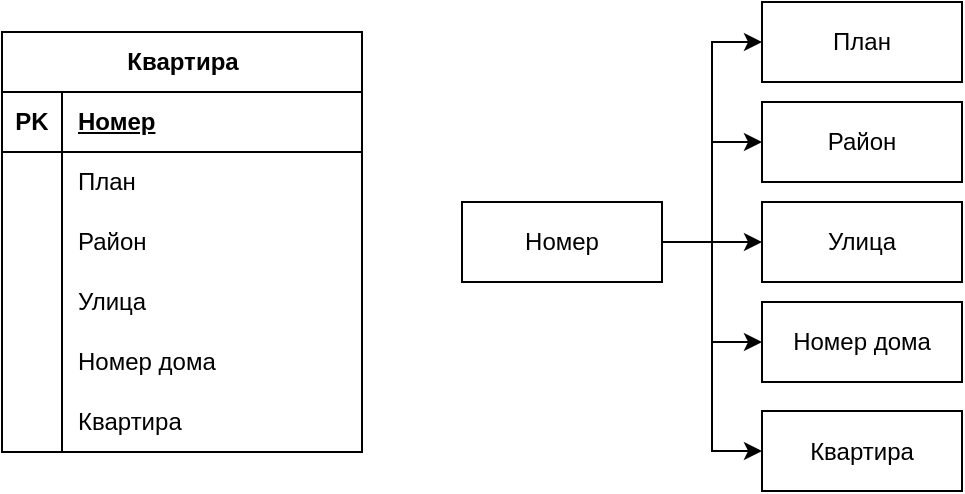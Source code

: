 <mxfile version="23.1.5" type="device">
  <diagram name="Страница — 1" id="GwRX5JUHypEAZg1XG3uv">
    <mxGraphModel dx="-35" dy="1236" grid="1" gridSize="10" guides="1" tooltips="1" connect="1" arrows="1" fold="1" page="1" pageScale="1" pageWidth="827" pageHeight="1169" math="0" shadow="0">
      <root>
        <mxCell id="0" />
        <mxCell id="1" parent="0" />
        <mxCell id="38xS9eswrziOafweQh4b-1" value="Квартира" style="shape=table;startSize=30;container=1;collapsible=1;childLayout=tableLayout;fixedRows=1;rowLines=0;fontStyle=1;align=center;resizeLast=1;html=1;" vertex="1" parent="1">
          <mxGeometry x="900" y="375" width="180" height="210" as="geometry" />
        </mxCell>
        <mxCell id="38xS9eswrziOafweQh4b-2" value="" style="shape=tableRow;horizontal=0;startSize=0;swimlaneHead=0;swimlaneBody=0;fillColor=none;collapsible=0;dropTarget=0;points=[[0,0.5],[1,0.5]];portConstraint=eastwest;top=0;left=0;right=0;bottom=1;" vertex="1" parent="38xS9eswrziOafweQh4b-1">
          <mxGeometry y="30" width="180" height="30" as="geometry" />
        </mxCell>
        <mxCell id="38xS9eswrziOafweQh4b-3" value="PK" style="shape=partialRectangle;connectable=0;fillColor=none;top=0;left=0;bottom=0;right=0;fontStyle=1;overflow=hidden;whiteSpace=wrap;html=1;" vertex="1" parent="38xS9eswrziOafweQh4b-2">
          <mxGeometry width="30" height="30" as="geometry">
            <mxRectangle width="30" height="30" as="alternateBounds" />
          </mxGeometry>
        </mxCell>
        <mxCell id="38xS9eswrziOafweQh4b-4" value="Номер" style="shape=partialRectangle;connectable=0;fillColor=none;top=0;left=0;bottom=0;right=0;align=left;spacingLeft=6;fontStyle=5;overflow=hidden;whiteSpace=wrap;html=1;" vertex="1" parent="38xS9eswrziOafweQh4b-2">
          <mxGeometry x="30" width="150" height="30" as="geometry">
            <mxRectangle width="150" height="30" as="alternateBounds" />
          </mxGeometry>
        </mxCell>
        <mxCell id="38xS9eswrziOafweQh4b-5" value="" style="shape=tableRow;horizontal=0;startSize=0;swimlaneHead=0;swimlaneBody=0;fillColor=none;collapsible=0;dropTarget=0;points=[[0,0.5],[1,0.5]];portConstraint=eastwest;top=0;left=0;right=0;bottom=0;" vertex="1" parent="38xS9eswrziOafweQh4b-1">
          <mxGeometry y="60" width="180" height="30" as="geometry" />
        </mxCell>
        <mxCell id="38xS9eswrziOafweQh4b-6" value="" style="shape=partialRectangle;connectable=0;fillColor=none;top=0;left=0;bottom=0;right=0;editable=1;overflow=hidden;whiteSpace=wrap;html=1;" vertex="1" parent="38xS9eswrziOafweQh4b-5">
          <mxGeometry width="30" height="30" as="geometry">
            <mxRectangle width="30" height="30" as="alternateBounds" />
          </mxGeometry>
        </mxCell>
        <mxCell id="38xS9eswrziOafweQh4b-7" value="План" style="shape=partialRectangle;connectable=0;fillColor=none;top=0;left=0;bottom=0;right=0;align=left;spacingLeft=6;overflow=hidden;whiteSpace=wrap;html=1;" vertex="1" parent="38xS9eswrziOafweQh4b-5">
          <mxGeometry x="30" width="150" height="30" as="geometry">
            <mxRectangle width="150" height="30" as="alternateBounds" />
          </mxGeometry>
        </mxCell>
        <mxCell id="38xS9eswrziOafweQh4b-8" value="" style="shape=tableRow;horizontal=0;startSize=0;swimlaneHead=0;swimlaneBody=0;fillColor=none;collapsible=0;dropTarget=0;points=[[0,0.5],[1,0.5]];portConstraint=eastwest;top=0;left=0;right=0;bottom=0;" vertex="1" parent="38xS9eswrziOafweQh4b-1">
          <mxGeometry y="90" width="180" height="30" as="geometry" />
        </mxCell>
        <mxCell id="38xS9eswrziOafweQh4b-9" value="" style="shape=partialRectangle;connectable=0;fillColor=none;top=0;left=0;bottom=0;right=0;editable=1;overflow=hidden;whiteSpace=wrap;html=1;" vertex="1" parent="38xS9eswrziOafweQh4b-8">
          <mxGeometry width="30" height="30" as="geometry">
            <mxRectangle width="30" height="30" as="alternateBounds" />
          </mxGeometry>
        </mxCell>
        <mxCell id="38xS9eswrziOafweQh4b-10" value="Район" style="shape=partialRectangle;connectable=0;fillColor=none;top=0;left=0;bottom=0;right=0;align=left;spacingLeft=6;overflow=hidden;whiteSpace=wrap;html=1;" vertex="1" parent="38xS9eswrziOafweQh4b-8">
          <mxGeometry x="30" width="150" height="30" as="geometry">
            <mxRectangle width="150" height="30" as="alternateBounds" />
          </mxGeometry>
        </mxCell>
        <mxCell id="38xS9eswrziOafweQh4b-11" style="shape=tableRow;horizontal=0;startSize=0;swimlaneHead=0;swimlaneBody=0;fillColor=none;collapsible=0;dropTarget=0;points=[[0,0.5],[1,0.5]];portConstraint=eastwest;top=0;left=0;right=0;bottom=0;" vertex="1" parent="38xS9eswrziOafweQh4b-1">
          <mxGeometry y="120" width="180" height="30" as="geometry" />
        </mxCell>
        <mxCell id="38xS9eswrziOafweQh4b-12" style="shape=partialRectangle;connectable=0;fillColor=none;top=0;left=0;bottom=0;right=0;editable=1;overflow=hidden;whiteSpace=wrap;html=1;" vertex="1" parent="38xS9eswrziOafweQh4b-11">
          <mxGeometry width="30" height="30" as="geometry">
            <mxRectangle width="30" height="30" as="alternateBounds" />
          </mxGeometry>
        </mxCell>
        <mxCell id="38xS9eswrziOafweQh4b-13" value="Улица" style="shape=partialRectangle;connectable=0;fillColor=none;top=0;left=0;bottom=0;right=0;align=left;spacingLeft=6;overflow=hidden;whiteSpace=wrap;html=1;" vertex="1" parent="38xS9eswrziOafweQh4b-11">
          <mxGeometry x="30" width="150" height="30" as="geometry">
            <mxRectangle width="150" height="30" as="alternateBounds" />
          </mxGeometry>
        </mxCell>
        <mxCell id="38xS9eswrziOafweQh4b-14" style="shape=tableRow;horizontal=0;startSize=0;swimlaneHead=0;swimlaneBody=0;fillColor=none;collapsible=0;dropTarget=0;points=[[0,0.5],[1,0.5]];portConstraint=eastwest;top=0;left=0;right=0;bottom=0;" vertex="1" parent="38xS9eswrziOafweQh4b-1">
          <mxGeometry y="150" width="180" height="30" as="geometry" />
        </mxCell>
        <mxCell id="38xS9eswrziOafweQh4b-15" style="shape=partialRectangle;connectable=0;fillColor=none;top=0;left=0;bottom=0;right=0;editable=1;overflow=hidden;whiteSpace=wrap;html=1;" vertex="1" parent="38xS9eswrziOafweQh4b-14">
          <mxGeometry width="30" height="30" as="geometry">
            <mxRectangle width="30" height="30" as="alternateBounds" />
          </mxGeometry>
        </mxCell>
        <mxCell id="38xS9eswrziOafweQh4b-16" value="Номер дома" style="shape=partialRectangle;connectable=0;fillColor=none;top=0;left=0;bottom=0;right=0;align=left;spacingLeft=6;overflow=hidden;whiteSpace=wrap;html=1;" vertex="1" parent="38xS9eswrziOafweQh4b-14">
          <mxGeometry x="30" width="150" height="30" as="geometry">
            <mxRectangle width="150" height="30" as="alternateBounds" />
          </mxGeometry>
        </mxCell>
        <mxCell id="38xS9eswrziOafweQh4b-17" style="shape=tableRow;horizontal=0;startSize=0;swimlaneHead=0;swimlaneBody=0;fillColor=none;collapsible=0;dropTarget=0;points=[[0,0.5],[1,0.5]];portConstraint=eastwest;top=0;left=0;right=0;bottom=0;" vertex="1" parent="38xS9eswrziOafweQh4b-1">
          <mxGeometry y="180" width="180" height="30" as="geometry" />
        </mxCell>
        <mxCell id="38xS9eswrziOafweQh4b-18" style="shape=partialRectangle;connectable=0;fillColor=none;top=0;left=0;bottom=0;right=0;editable=1;overflow=hidden;whiteSpace=wrap;html=1;" vertex="1" parent="38xS9eswrziOafweQh4b-17">
          <mxGeometry width="30" height="30" as="geometry">
            <mxRectangle width="30" height="30" as="alternateBounds" />
          </mxGeometry>
        </mxCell>
        <mxCell id="38xS9eswrziOafweQh4b-19" value="Квартира" style="shape=partialRectangle;connectable=0;fillColor=none;top=0;left=0;bottom=0;right=0;align=left;spacingLeft=6;overflow=hidden;whiteSpace=wrap;html=1;" vertex="1" parent="38xS9eswrziOafweQh4b-17">
          <mxGeometry x="30" width="150" height="30" as="geometry">
            <mxRectangle width="150" height="30" as="alternateBounds" />
          </mxGeometry>
        </mxCell>
        <mxCell id="38xS9eswrziOafweQh4b-28" style="edgeStyle=orthogonalEdgeStyle;rounded=0;orthogonalLoop=1;jettySize=auto;html=1;entryX=0;entryY=0.5;entryDx=0;entryDy=0;" edge="1" parent="1" source="38xS9eswrziOafweQh4b-20" target="38xS9eswrziOafweQh4b-23">
          <mxGeometry relative="1" as="geometry" />
        </mxCell>
        <mxCell id="38xS9eswrziOafweQh4b-29" style="edgeStyle=orthogonalEdgeStyle;rounded=0;orthogonalLoop=1;jettySize=auto;html=1;entryX=0;entryY=0.5;entryDx=0;entryDy=0;" edge="1" parent="1" source="38xS9eswrziOafweQh4b-20" target="38xS9eswrziOafweQh4b-22">
          <mxGeometry relative="1" as="geometry" />
        </mxCell>
        <mxCell id="38xS9eswrziOafweQh4b-30" style="edgeStyle=orthogonalEdgeStyle;rounded=0;orthogonalLoop=1;jettySize=auto;html=1;entryX=0;entryY=0.5;entryDx=0;entryDy=0;" edge="1" parent="1" source="38xS9eswrziOafweQh4b-20" target="38xS9eswrziOafweQh4b-21">
          <mxGeometry relative="1" as="geometry" />
        </mxCell>
        <mxCell id="38xS9eswrziOafweQh4b-31" style="edgeStyle=orthogonalEdgeStyle;rounded=0;orthogonalLoop=1;jettySize=auto;html=1;entryX=0;entryY=0.5;entryDx=0;entryDy=0;" edge="1" parent="1" source="38xS9eswrziOafweQh4b-20" target="38xS9eswrziOafweQh4b-24">
          <mxGeometry relative="1" as="geometry" />
        </mxCell>
        <mxCell id="38xS9eswrziOafweQh4b-32" style="edgeStyle=orthogonalEdgeStyle;rounded=0;orthogonalLoop=1;jettySize=auto;html=1;entryX=0;entryY=0.5;entryDx=0;entryDy=0;" edge="1" parent="1" source="38xS9eswrziOafweQh4b-20" target="38xS9eswrziOafweQh4b-25">
          <mxGeometry relative="1" as="geometry" />
        </mxCell>
        <mxCell id="38xS9eswrziOafweQh4b-20" value="Номер" style="whiteSpace=wrap;html=1;align=center;" vertex="1" parent="1">
          <mxGeometry x="1130" y="460" width="100" height="40" as="geometry" />
        </mxCell>
        <mxCell id="38xS9eswrziOafweQh4b-21" value="План" style="whiteSpace=wrap;html=1;align=center;" vertex="1" parent="1">
          <mxGeometry x="1280" y="360" width="100" height="40" as="geometry" />
        </mxCell>
        <mxCell id="38xS9eswrziOafweQh4b-22" value="Район" style="whiteSpace=wrap;html=1;align=center;" vertex="1" parent="1">
          <mxGeometry x="1280" y="410" width="100" height="40" as="geometry" />
        </mxCell>
        <mxCell id="38xS9eswrziOafweQh4b-23" value="Улица" style="whiteSpace=wrap;html=1;align=center;" vertex="1" parent="1">
          <mxGeometry x="1280" y="460" width="100" height="40" as="geometry" />
        </mxCell>
        <mxCell id="38xS9eswrziOafweQh4b-24" value="Номер дома" style="whiteSpace=wrap;html=1;align=center;" vertex="1" parent="1">
          <mxGeometry x="1280" y="510" width="100" height="40" as="geometry" />
        </mxCell>
        <mxCell id="38xS9eswrziOafweQh4b-25" value="Квартира" style="whiteSpace=wrap;html=1;align=center;" vertex="1" parent="1">
          <mxGeometry x="1280" y="564.5" width="100" height="40" as="geometry" />
        </mxCell>
      </root>
    </mxGraphModel>
  </diagram>
</mxfile>
